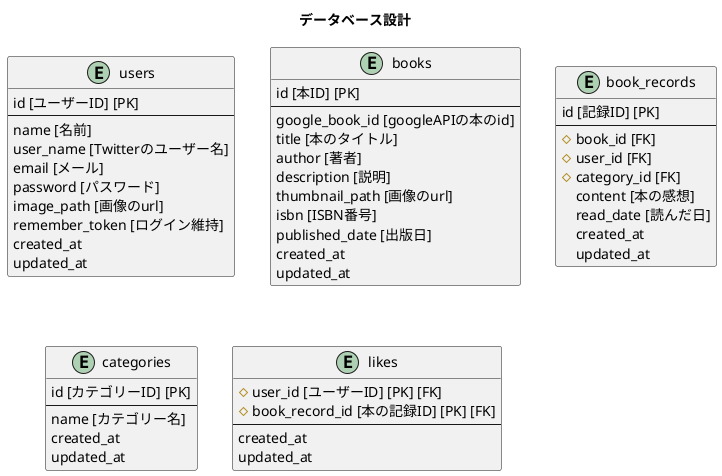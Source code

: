 @startuml book_record
title データベース設計

entity users {
    id [ユーザーID] [PK] 
    --
    name [名前]
    user_name [Twitterのユーザー名]
    email [メール]
    password [パスワード]
    image_path [画像のurl]
    remember_token [ログイン維持]
    created_at
    updated_at
}

entity books {
    id [本ID] [PK] 
    --
    google_book_id [googleAPIの本のid]
    title [本のタイトル]
    author [著者]
    description [説明]
    thumbnail_path [画像のurl]
    isbn [ISBN番号]
    published_date [出版日]
    created_at
    updated_at
}

entity book_records {
    id [記録ID] [PK]
    --
    # book_id [FK]
    # user_id [FK]
    # category_id [FK]
    content [本の感想]
    read_date [読んだ日]
    created_at
    updated_at
}

entity categories {
    id [カテゴリーID] [PK]
    --
    name [カテゴリー名]
    created_at
    updated_at
}


entity likes {
    # user_id [ユーザーID] [PK] [FK]
    # book_record_id [本の記録ID] [PK] [FK]
    --
    created_at
    updated_at
}

@enduml

' @startuml リレーション
' title ER図
' !include book_record.pu
' users ||--o{ book_records
' @enduml